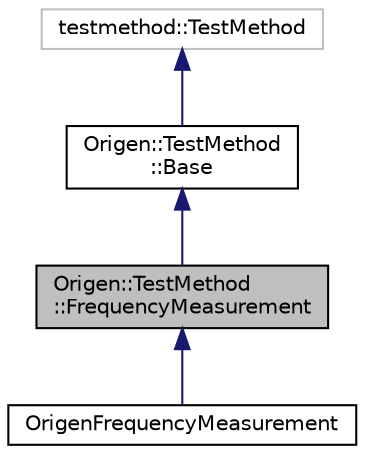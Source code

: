 digraph "Origen::TestMethod::FrequencyMeasurement"
{
  edge [fontname="Helvetica",fontsize="10",labelfontname="Helvetica",labelfontsize="10"];
  node [fontname="Helvetica",fontsize="10",shape=record];
  Node1 [label="Origen::TestMethod\l::FrequencyMeasurement",height=0.2,width=0.4,color="black", fillcolor="grey75", style="filled" fontcolor="black"];
  Node2 -> Node1 [dir="back",color="midnightblue",fontsize="10",style="solid",fontname="Helvetica"];
  Node2 [label="Origen::TestMethod\l::Base",height=0.2,width=0.4,color="black", fillcolor="white", style="filled",URL="$class_origen_1_1_test_method_1_1_base.html"];
  Node3 -> Node2 [dir="back",color="midnightblue",fontsize="10",style="solid",fontname="Helvetica"];
  Node3 [label="testmethod::TestMethod",height=0.2,width=0.4,color="grey75", fillcolor="white", style="filled"];
  Node1 -> Node4 [dir="back",color="midnightblue",fontsize="10",style="solid",fontname="Helvetica"];
  Node4 [label="OrigenFrequencyMeasurement",height=0.2,width=0.4,color="black", fillcolor="white", style="filled",URL="$class_origen_frequency_measurement.html"];
}
